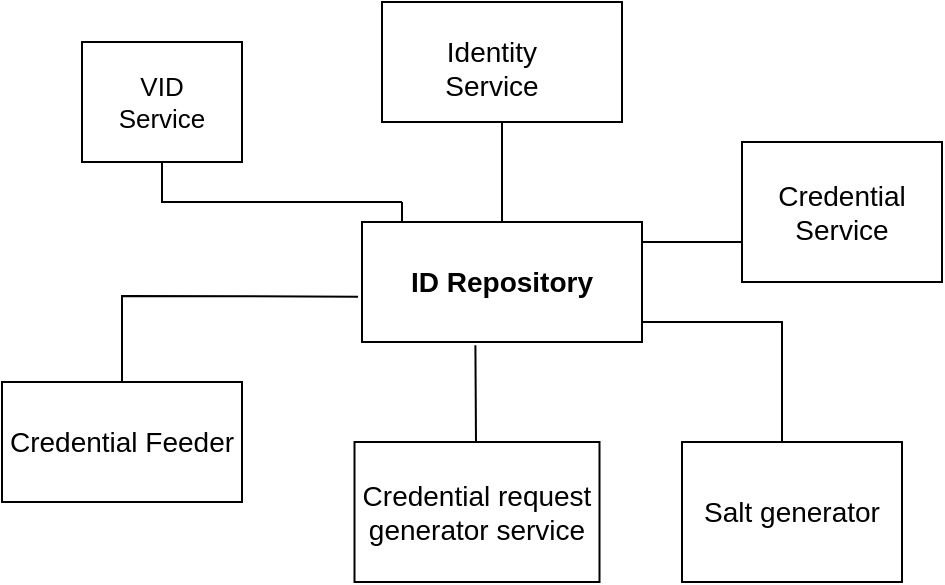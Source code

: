 <mxfile version="16.5.2" type="github">
  <diagram id="1Wc4bcZUBq520yZTnEvY" name="Page-1">
    <mxGraphModel dx="782" dy="468" grid="1" gridSize="10" guides="1" tooltips="1" connect="1" arrows="1" fold="1" page="1" pageScale="1" pageWidth="850" pageHeight="1100" math="0" shadow="0">
      <root>
        <mxCell id="0" />
        <mxCell id="1" parent="0" />
        <mxCell id="j-g2Afv0bqAXRoTFaU4J-1" value="" style="rounded=0;whiteSpace=wrap;html=1;" vertex="1" parent="1">
          <mxGeometry x="320" y="190" width="140" height="60" as="geometry" />
        </mxCell>
        <mxCell id="j-g2Afv0bqAXRoTFaU4J-2" value="&lt;b&gt;&lt;font style=&quot;font-size: 14px&quot;&gt;ID Repository&lt;/font&gt;&lt;/b&gt;" style="text;html=1;strokeColor=none;fillColor=none;align=center;verticalAlign=middle;whiteSpace=wrap;rounded=0;" vertex="1" parent="1">
          <mxGeometry x="330" y="200" width="120" height="40" as="geometry" />
        </mxCell>
        <mxCell id="j-g2Afv0bqAXRoTFaU4J-5" value="" style="rounded=0;whiteSpace=wrap;html=1;" vertex="1" parent="1">
          <mxGeometry x="330" y="80" width="120" height="60" as="geometry" />
        </mxCell>
        <mxCell id="j-g2Afv0bqAXRoTFaU4J-7" value="&lt;font style=&quot;font-size: 14px&quot;&gt;Identity Service&lt;/font&gt;" style="text;html=1;strokeColor=none;fillColor=none;align=center;verticalAlign=middle;whiteSpace=wrap;rounded=0;" vertex="1" parent="1">
          <mxGeometry x="340" y="100" width="90" height="25" as="geometry" />
        </mxCell>
        <mxCell id="j-g2Afv0bqAXRoTFaU4J-14" style="edgeStyle=orthogonalEdgeStyle;rounded=0;orthogonalLoop=1;jettySize=auto;html=1;exitX=0;exitY=0.5;exitDx=0;exitDy=0;entryX=0;entryY=0.5;entryDx=0;entryDy=0;" edge="1" parent="1" source="j-g2Afv0bqAXRoTFaU4J-8" target="j-g2Afv0bqAXRoTFaU4J-12">
          <mxGeometry relative="1" as="geometry" />
        </mxCell>
        <mxCell id="j-g2Afv0bqAXRoTFaU4J-8" value="" style="rounded=0;whiteSpace=wrap;html=1;" vertex="1" parent="1">
          <mxGeometry x="180" y="100" width="80" height="60" as="geometry" />
        </mxCell>
        <mxCell id="j-g2Afv0bqAXRoTFaU4J-9" value="" style="rounded=0;whiteSpace=wrap;html=1;" vertex="1" parent="1">
          <mxGeometry x="510" y="150" width="100" height="70" as="geometry" />
        </mxCell>
        <mxCell id="j-g2Afv0bqAXRoTFaU4J-12" value="&lt;font style=&quot;font-size: 13px&quot;&gt;VID Service&lt;/font&gt;" style="text;html=1;strokeColor=none;fillColor=none;align=center;verticalAlign=middle;whiteSpace=wrap;rounded=0;" vertex="1" parent="1">
          <mxGeometry x="190" y="115" width="60" height="30" as="geometry" />
        </mxCell>
        <mxCell id="j-g2Afv0bqAXRoTFaU4J-13" value="&lt;font style=&quot;font-size: 14px&quot;&gt;Credential Service&lt;/font&gt;" style="text;html=1;strokeColor=none;fillColor=none;align=center;verticalAlign=middle;whiteSpace=wrap;rounded=0;" vertex="1" parent="1">
          <mxGeometry x="520" y="162.5" width="80" height="45" as="geometry" />
        </mxCell>
        <mxCell id="fHxiXUxJsZOqoH4QR18Y-11" value="" style="endArrow=none;html=1;rounded=0;fontSize=14;entryX=0.5;entryY=0;entryDx=0;entryDy=0;exitX=0.5;exitY=1;exitDx=0;exitDy=0;" edge="1" parent="1" source="j-g2Afv0bqAXRoTFaU4J-5" target="j-g2Afv0bqAXRoTFaU4J-1">
          <mxGeometry width="50" height="50" relative="1" as="geometry">
            <mxPoint x="400" y="140" as="sourcePoint" />
            <mxPoint x="375" y="190" as="targetPoint" />
          </mxGeometry>
        </mxCell>
        <mxCell id="fHxiXUxJsZOqoH4QR18Y-13" value="Credential request generator service" style="rounded=0;whiteSpace=wrap;html=1;fontSize=14;" vertex="1" parent="1">
          <mxGeometry x="316.25" y="300" width="122.5" height="70" as="geometry" />
        </mxCell>
        <mxCell id="fHxiXUxJsZOqoH4QR18Y-16" value="" style="endArrow=none;html=1;rounded=0;fontSize=14;" edge="1" parent="1">
          <mxGeometry width="50" height="50" relative="1" as="geometry">
            <mxPoint x="530" y="300" as="sourcePoint" />
            <mxPoint x="460" y="240" as="targetPoint" />
            <Array as="points">
              <mxPoint x="530" y="240" />
            </Array>
          </mxGeometry>
        </mxCell>
        <mxCell id="fHxiXUxJsZOqoH4QR18Y-17" value="" style="endArrow=none;html=1;rounded=0;fontSize=13;entryX=0.405;entryY=1.028;entryDx=0;entryDy=0;entryPerimeter=0;" edge="1" parent="1" target="j-g2Afv0bqAXRoTFaU4J-1">
          <mxGeometry width="50" height="50" relative="1" as="geometry">
            <mxPoint x="377" y="300" as="sourcePoint" />
            <mxPoint x="420" y="240" as="targetPoint" />
          </mxGeometry>
        </mxCell>
        <mxCell id="fHxiXUxJsZOqoH4QR18Y-18" value="" style="endArrow=none;html=1;rounded=0;fontSize=13;entryX=0.5;entryY=1;entryDx=0;entryDy=0;" edge="1" parent="1" target="j-g2Afv0bqAXRoTFaU4J-8">
          <mxGeometry width="50" height="50" relative="1" as="geometry">
            <mxPoint x="340" y="180" as="sourcePoint" />
            <mxPoint x="420" y="230" as="targetPoint" />
            <Array as="points">
              <mxPoint x="220" y="180" />
            </Array>
          </mxGeometry>
        </mxCell>
        <mxCell id="fHxiXUxJsZOqoH4QR18Y-19" value="" style="endArrow=none;html=1;rounded=0;fontSize=13;" edge="1" parent="1">
          <mxGeometry width="50" height="50" relative="1" as="geometry">
            <mxPoint x="340" y="190" as="sourcePoint" />
            <mxPoint x="340" y="180" as="targetPoint" />
          </mxGeometry>
        </mxCell>
        <mxCell id="fHxiXUxJsZOqoH4QR18Y-30" value="" style="endArrow=none;html=1;rounded=0;fontSize=13;" edge="1" parent="1">
          <mxGeometry width="50" height="50" relative="1" as="geometry">
            <mxPoint x="460" y="200" as="sourcePoint" />
            <mxPoint x="510" y="200" as="targetPoint" />
            <Array as="points">
              <mxPoint x="490" y="200" />
            </Array>
          </mxGeometry>
        </mxCell>
        <mxCell id="fHxiXUxJsZOqoH4QR18Y-32" value="Salt generator" style="rounded=0;whiteSpace=wrap;html=1;fontSize=14;" vertex="1" parent="1">
          <mxGeometry x="480" y="300" width="110" height="70" as="geometry" />
        </mxCell>
        <mxCell id="fHxiXUxJsZOqoH4QR18Y-33" value="Credential Feeder" style="rounded=0;whiteSpace=wrap;html=1;fontSize=14;" vertex="1" parent="1">
          <mxGeometry x="140" y="270" width="120" height="60" as="geometry" />
        </mxCell>
        <mxCell id="fHxiXUxJsZOqoH4QR18Y-34" value="" style="endArrow=none;html=1;rounded=0;fontSize=14;exitX=0.5;exitY=0;exitDx=0;exitDy=0;entryX=-0.014;entryY=0.622;entryDx=0;entryDy=0;entryPerimeter=0;" edge="1" parent="1" source="fHxiXUxJsZOqoH4QR18Y-33" target="j-g2Afv0bqAXRoTFaU4J-1">
          <mxGeometry width="50" height="50" relative="1" as="geometry">
            <mxPoint x="380" y="190" as="sourcePoint" />
            <mxPoint x="430" y="140" as="targetPoint" />
            <Array as="points">
              <mxPoint x="200" y="227" />
            </Array>
          </mxGeometry>
        </mxCell>
      </root>
    </mxGraphModel>
  </diagram>
</mxfile>
